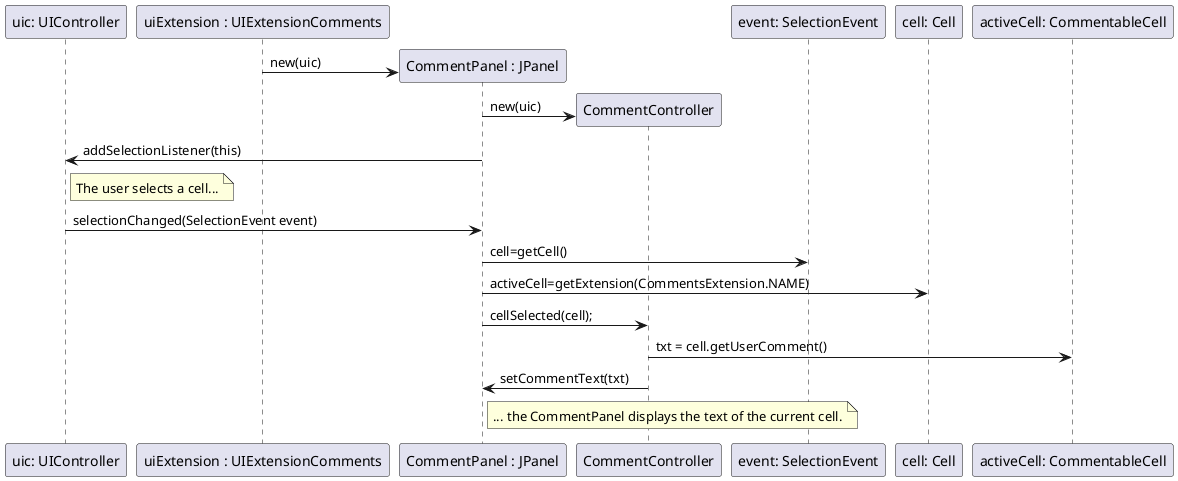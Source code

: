 @startuml doc-files/core02_01_design2.png
    participant "uic: UIController" as uic
    participant "uiExtension : UIExtensionComments" as UIExt
    participant "CommentPanel : JPanel" as cp
    participant "CommentController" as ctrl
    participant "event: SelectionEvent" as event
    participant "cell: Cell" as cell
    participant "activeCell: CommentableCell" as activeCell

    create cp
    UIExt -> cp :  new(uic) 
    
    create ctrl
    cp -> ctrl : new(uic) 
    cp -> uic : addSelectionListener(this)

    note right of uic
        The user selects a cell...
    end note

    uic -> cp : selectionChanged(SelectionEvent event)
    cp -> event : cell=getCell()
    cp -> cell : activeCell=getExtension(CommentsExtension.NAME)

    cp -> ctrl : cellSelected(cell);
    ctrl -> activeCell : txt = cell.getUserComment()
    ctrl -> cp : setCommentText(txt)

    note right of cp
        ... the CommentPanel displays the text of the current cell.
    end note

@enduml